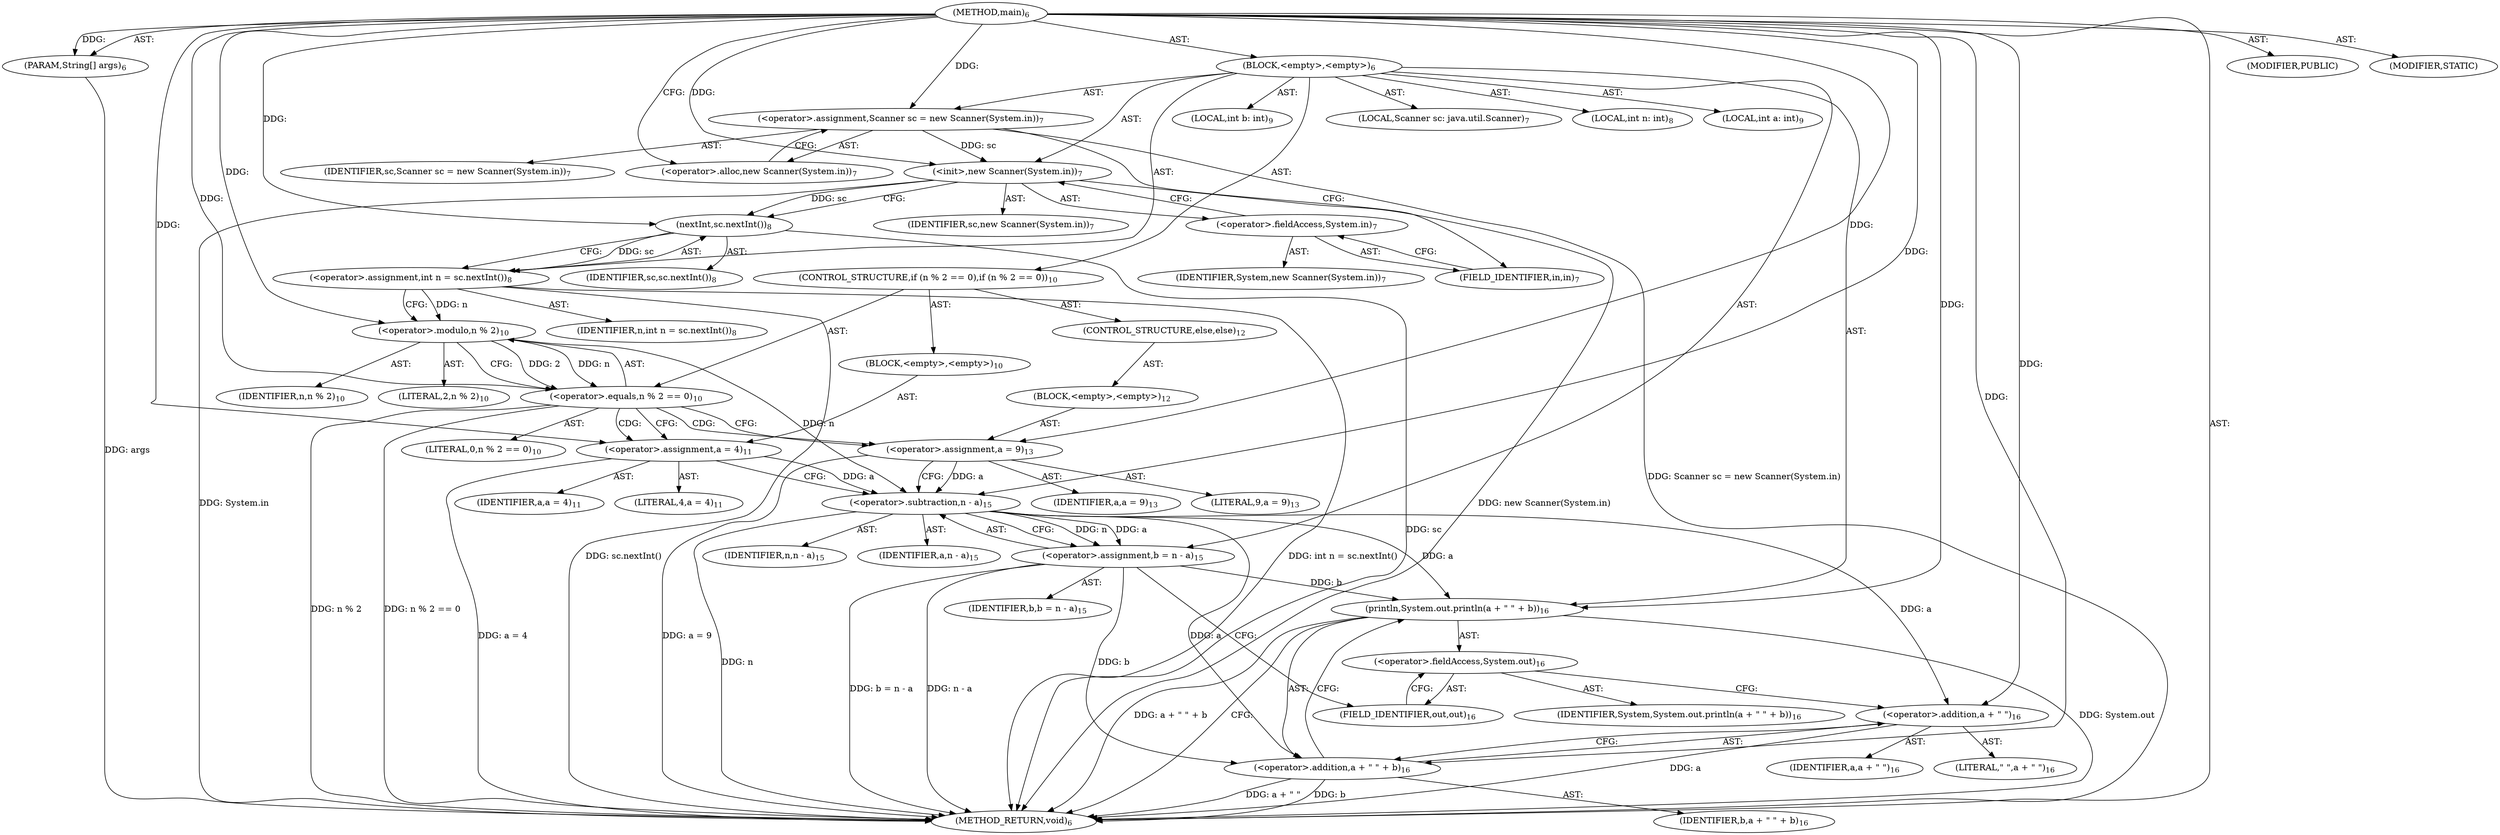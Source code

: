 digraph "main" {  
"19" [label = <(METHOD,main)<SUB>6</SUB>> ]
"20" [label = <(PARAM,String[] args)<SUB>6</SUB>> ]
"21" [label = <(BLOCK,&lt;empty&gt;,&lt;empty&gt;)<SUB>6</SUB>> ]
"4" [label = <(LOCAL,Scanner sc: java.util.Scanner)<SUB>7</SUB>> ]
"22" [label = <(&lt;operator&gt;.assignment,Scanner sc = new Scanner(System.in))<SUB>7</SUB>> ]
"23" [label = <(IDENTIFIER,sc,Scanner sc = new Scanner(System.in))<SUB>7</SUB>> ]
"24" [label = <(&lt;operator&gt;.alloc,new Scanner(System.in))<SUB>7</SUB>> ]
"25" [label = <(&lt;init&gt;,new Scanner(System.in))<SUB>7</SUB>> ]
"3" [label = <(IDENTIFIER,sc,new Scanner(System.in))<SUB>7</SUB>> ]
"26" [label = <(&lt;operator&gt;.fieldAccess,System.in)<SUB>7</SUB>> ]
"27" [label = <(IDENTIFIER,System,new Scanner(System.in))<SUB>7</SUB>> ]
"28" [label = <(FIELD_IDENTIFIER,in,in)<SUB>7</SUB>> ]
"29" [label = <(LOCAL,int n: int)<SUB>8</SUB>> ]
"30" [label = <(&lt;operator&gt;.assignment,int n = sc.nextInt())<SUB>8</SUB>> ]
"31" [label = <(IDENTIFIER,n,int n = sc.nextInt())<SUB>8</SUB>> ]
"32" [label = <(nextInt,sc.nextInt())<SUB>8</SUB>> ]
"33" [label = <(IDENTIFIER,sc,sc.nextInt())<SUB>8</SUB>> ]
"34" [label = <(LOCAL,int a: int)<SUB>9</SUB>> ]
"35" [label = <(LOCAL,int b: int)<SUB>9</SUB>> ]
"36" [label = <(CONTROL_STRUCTURE,if (n % 2 == 0),if (n % 2 == 0))<SUB>10</SUB>> ]
"37" [label = <(&lt;operator&gt;.equals,n % 2 == 0)<SUB>10</SUB>> ]
"38" [label = <(&lt;operator&gt;.modulo,n % 2)<SUB>10</SUB>> ]
"39" [label = <(IDENTIFIER,n,n % 2)<SUB>10</SUB>> ]
"40" [label = <(LITERAL,2,n % 2)<SUB>10</SUB>> ]
"41" [label = <(LITERAL,0,n % 2 == 0)<SUB>10</SUB>> ]
"42" [label = <(BLOCK,&lt;empty&gt;,&lt;empty&gt;)<SUB>10</SUB>> ]
"43" [label = <(&lt;operator&gt;.assignment,a = 4)<SUB>11</SUB>> ]
"44" [label = <(IDENTIFIER,a,a = 4)<SUB>11</SUB>> ]
"45" [label = <(LITERAL,4,a = 4)<SUB>11</SUB>> ]
"46" [label = <(CONTROL_STRUCTURE,else,else)<SUB>12</SUB>> ]
"47" [label = <(BLOCK,&lt;empty&gt;,&lt;empty&gt;)<SUB>12</SUB>> ]
"48" [label = <(&lt;operator&gt;.assignment,a = 9)<SUB>13</SUB>> ]
"49" [label = <(IDENTIFIER,a,a = 9)<SUB>13</SUB>> ]
"50" [label = <(LITERAL,9,a = 9)<SUB>13</SUB>> ]
"51" [label = <(&lt;operator&gt;.assignment,b = n - a)<SUB>15</SUB>> ]
"52" [label = <(IDENTIFIER,b,b = n - a)<SUB>15</SUB>> ]
"53" [label = <(&lt;operator&gt;.subtraction,n - a)<SUB>15</SUB>> ]
"54" [label = <(IDENTIFIER,n,n - a)<SUB>15</SUB>> ]
"55" [label = <(IDENTIFIER,a,n - a)<SUB>15</SUB>> ]
"56" [label = <(println,System.out.println(a + &quot; &quot; + b))<SUB>16</SUB>> ]
"57" [label = <(&lt;operator&gt;.fieldAccess,System.out)<SUB>16</SUB>> ]
"58" [label = <(IDENTIFIER,System,System.out.println(a + &quot; &quot; + b))<SUB>16</SUB>> ]
"59" [label = <(FIELD_IDENTIFIER,out,out)<SUB>16</SUB>> ]
"60" [label = <(&lt;operator&gt;.addition,a + &quot; &quot; + b)<SUB>16</SUB>> ]
"61" [label = <(&lt;operator&gt;.addition,a + &quot; &quot;)<SUB>16</SUB>> ]
"62" [label = <(IDENTIFIER,a,a + &quot; &quot;)<SUB>16</SUB>> ]
"63" [label = <(LITERAL,&quot; &quot;,a + &quot; &quot;)<SUB>16</SUB>> ]
"64" [label = <(IDENTIFIER,b,a + &quot; &quot; + b)<SUB>16</SUB>> ]
"65" [label = <(MODIFIER,PUBLIC)> ]
"66" [label = <(MODIFIER,STATIC)> ]
"67" [label = <(METHOD_RETURN,void)<SUB>6</SUB>> ]
  "19" -> "20"  [ label = "AST: "] 
  "19" -> "21"  [ label = "AST: "] 
  "19" -> "65"  [ label = "AST: "] 
  "19" -> "66"  [ label = "AST: "] 
  "19" -> "67"  [ label = "AST: "] 
  "21" -> "4"  [ label = "AST: "] 
  "21" -> "22"  [ label = "AST: "] 
  "21" -> "25"  [ label = "AST: "] 
  "21" -> "29"  [ label = "AST: "] 
  "21" -> "30"  [ label = "AST: "] 
  "21" -> "34"  [ label = "AST: "] 
  "21" -> "35"  [ label = "AST: "] 
  "21" -> "36"  [ label = "AST: "] 
  "21" -> "51"  [ label = "AST: "] 
  "21" -> "56"  [ label = "AST: "] 
  "22" -> "23"  [ label = "AST: "] 
  "22" -> "24"  [ label = "AST: "] 
  "25" -> "3"  [ label = "AST: "] 
  "25" -> "26"  [ label = "AST: "] 
  "26" -> "27"  [ label = "AST: "] 
  "26" -> "28"  [ label = "AST: "] 
  "30" -> "31"  [ label = "AST: "] 
  "30" -> "32"  [ label = "AST: "] 
  "32" -> "33"  [ label = "AST: "] 
  "36" -> "37"  [ label = "AST: "] 
  "36" -> "42"  [ label = "AST: "] 
  "36" -> "46"  [ label = "AST: "] 
  "37" -> "38"  [ label = "AST: "] 
  "37" -> "41"  [ label = "AST: "] 
  "38" -> "39"  [ label = "AST: "] 
  "38" -> "40"  [ label = "AST: "] 
  "42" -> "43"  [ label = "AST: "] 
  "43" -> "44"  [ label = "AST: "] 
  "43" -> "45"  [ label = "AST: "] 
  "46" -> "47"  [ label = "AST: "] 
  "47" -> "48"  [ label = "AST: "] 
  "48" -> "49"  [ label = "AST: "] 
  "48" -> "50"  [ label = "AST: "] 
  "51" -> "52"  [ label = "AST: "] 
  "51" -> "53"  [ label = "AST: "] 
  "53" -> "54"  [ label = "AST: "] 
  "53" -> "55"  [ label = "AST: "] 
  "56" -> "57"  [ label = "AST: "] 
  "56" -> "60"  [ label = "AST: "] 
  "57" -> "58"  [ label = "AST: "] 
  "57" -> "59"  [ label = "AST: "] 
  "60" -> "61"  [ label = "AST: "] 
  "60" -> "64"  [ label = "AST: "] 
  "61" -> "62"  [ label = "AST: "] 
  "61" -> "63"  [ label = "AST: "] 
  "22" -> "28"  [ label = "CFG: "] 
  "25" -> "32"  [ label = "CFG: "] 
  "30" -> "38"  [ label = "CFG: "] 
  "51" -> "59"  [ label = "CFG: "] 
  "56" -> "67"  [ label = "CFG: "] 
  "24" -> "22"  [ label = "CFG: "] 
  "26" -> "25"  [ label = "CFG: "] 
  "32" -> "30"  [ label = "CFG: "] 
  "37" -> "43"  [ label = "CFG: "] 
  "37" -> "48"  [ label = "CFG: "] 
  "53" -> "51"  [ label = "CFG: "] 
  "57" -> "61"  [ label = "CFG: "] 
  "60" -> "56"  [ label = "CFG: "] 
  "28" -> "26"  [ label = "CFG: "] 
  "38" -> "37"  [ label = "CFG: "] 
  "43" -> "53"  [ label = "CFG: "] 
  "59" -> "57"  [ label = "CFG: "] 
  "61" -> "60"  [ label = "CFG: "] 
  "48" -> "53"  [ label = "CFG: "] 
  "19" -> "24"  [ label = "CFG: "] 
  "20" -> "67"  [ label = "DDG: args"] 
  "22" -> "67"  [ label = "DDG: Scanner sc = new Scanner(System.in)"] 
  "25" -> "67"  [ label = "DDG: System.in"] 
  "25" -> "67"  [ label = "DDG: new Scanner(System.in)"] 
  "32" -> "67"  [ label = "DDG: sc"] 
  "30" -> "67"  [ label = "DDG: sc.nextInt()"] 
  "30" -> "67"  [ label = "DDG: int n = sc.nextInt()"] 
  "37" -> "67"  [ label = "DDG: n % 2"] 
  "37" -> "67"  [ label = "DDG: n % 2 == 0"] 
  "48" -> "67"  [ label = "DDG: a = 9"] 
  "43" -> "67"  [ label = "DDG: a = 4"] 
  "53" -> "67"  [ label = "DDG: n"] 
  "51" -> "67"  [ label = "DDG: n - a"] 
  "51" -> "67"  [ label = "DDG: b = n - a"] 
  "56" -> "67"  [ label = "DDG: System.out"] 
  "61" -> "67"  [ label = "DDG: a"] 
  "60" -> "67"  [ label = "DDG: a + &quot; &quot;"] 
  "60" -> "67"  [ label = "DDG: b"] 
  "56" -> "67"  [ label = "DDG: a + &quot; &quot; + b"] 
  "19" -> "20"  [ label = "DDG: "] 
  "19" -> "22"  [ label = "DDG: "] 
  "32" -> "30"  [ label = "DDG: sc"] 
  "53" -> "51"  [ label = "DDG: n"] 
  "53" -> "51"  [ label = "DDG: a"] 
  "22" -> "25"  [ label = "DDG: sc"] 
  "19" -> "25"  [ label = "DDG: "] 
  "53" -> "56"  [ label = "DDG: a"] 
  "19" -> "56"  [ label = "DDG: "] 
  "51" -> "56"  [ label = "DDG: b"] 
  "25" -> "32"  [ label = "DDG: sc"] 
  "19" -> "32"  [ label = "DDG: "] 
  "38" -> "37"  [ label = "DDG: n"] 
  "38" -> "37"  [ label = "DDG: 2"] 
  "19" -> "37"  [ label = "DDG: "] 
  "19" -> "43"  [ label = "DDG: "] 
  "38" -> "53"  [ label = "DDG: n"] 
  "19" -> "53"  [ label = "DDG: "] 
  "48" -> "53"  [ label = "DDG: a"] 
  "43" -> "53"  [ label = "DDG: a"] 
  "53" -> "60"  [ label = "DDG: a"] 
  "19" -> "60"  [ label = "DDG: "] 
  "51" -> "60"  [ label = "DDG: b"] 
  "30" -> "38"  [ label = "DDG: n"] 
  "19" -> "38"  [ label = "DDG: "] 
  "19" -> "48"  [ label = "DDG: "] 
  "53" -> "61"  [ label = "DDG: a"] 
  "19" -> "61"  [ label = "DDG: "] 
  "37" -> "48"  [ label = "CDG: "] 
  "37" -> "43"  [ label = "CDG: "] 
}
